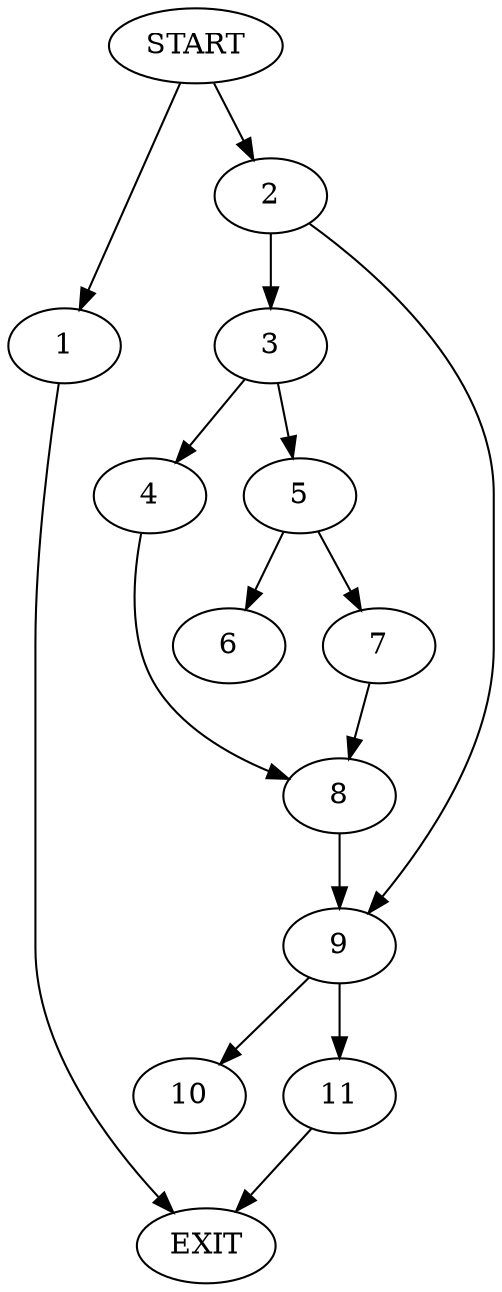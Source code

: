 digraph { 
0 [label="START"];
1;
2;
3;
4;
5;
6;
7;
8;
9;
10;
11;
12[label="EXIT"];
0 -> 2;
0 -> 1;
1 -> 12;
2 -> 3;
2 -> 9;
3 -> 4;
3 -> 5;
4 -> 8;
5 -> 6;
5 -> 7;
7 -> 8;
8 -> 9;
9 -> 11;
9 -> 10;
11 -> 12;
}